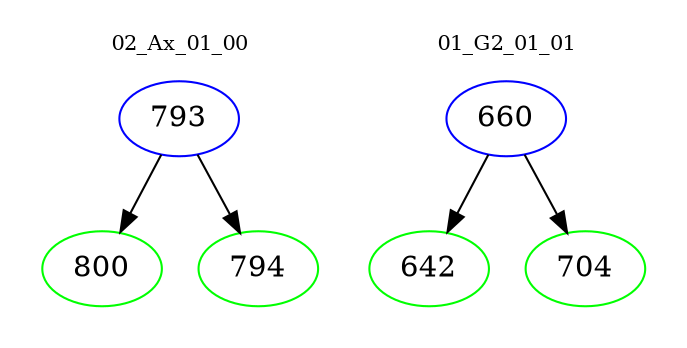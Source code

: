digraph{
subgraph cluster_0 {
color = white
label = "02_Ax_01_00";
fontsize=10;
T0_793 [label="793", color="blue"]
T0_793 -> T0_800 [color="black"]
T0_800 [label="800", color="green"]
T0_793 -> T0_794 [color="black"]
T0_794 [label="794", color="green"]
}
subgraph cluster_1 {
color = white
label = "01_G2_01_01";
fontsize=10;
T1_660 [label="660", color="blue"]
T1_660 -> T1_642 [color="black"]
T1_642 [label="642", color="green"]
T1_660 -> T1_704 [color="black"]
T1_704 [label="704", color="green"]
}
}
